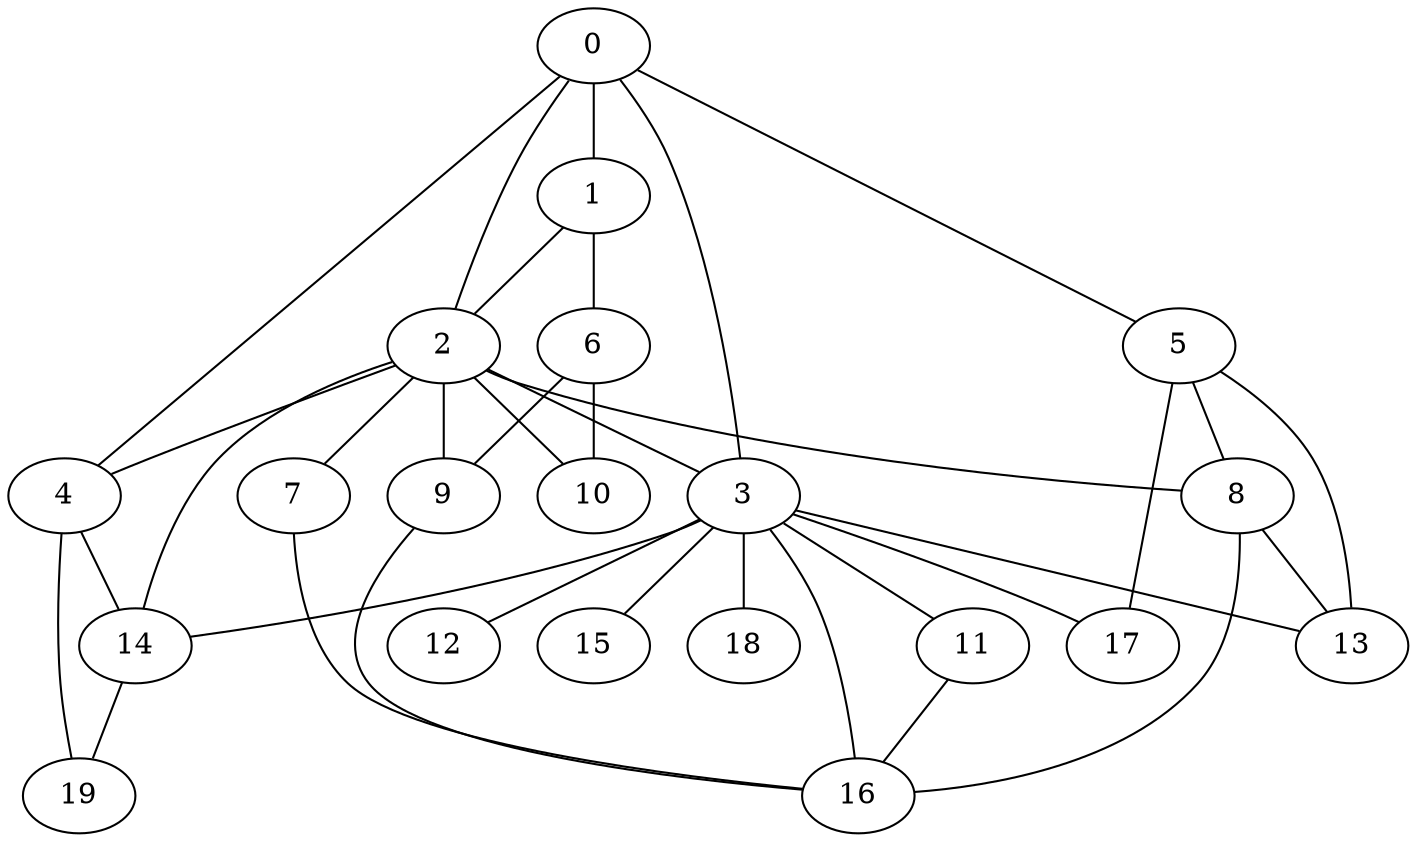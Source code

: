 
graph graphname {
    0 -- 1
0 -- 2
0 -- 3
0 -- 4
0 -- 5
1 -- 6
1 -- 2
2 -- 8
2 -- 10
2 -- 9
2 -- 7
2 -- 3
2 -- 14
2 -- 4
3 -- 11
3 -- 12
3 -- 13
3 -- 14
3 -- 15
3 -- 16
3 -- 17
3 -- 18
4 -- 19
4 -- 14
5 -- 17
5 -- 13
5 -- 8
6 -- 9
6 -- 10
7 -- 16
8 -- 16
8 -- 13
9 -- 16
11 -- 16
14 -- 19

}
